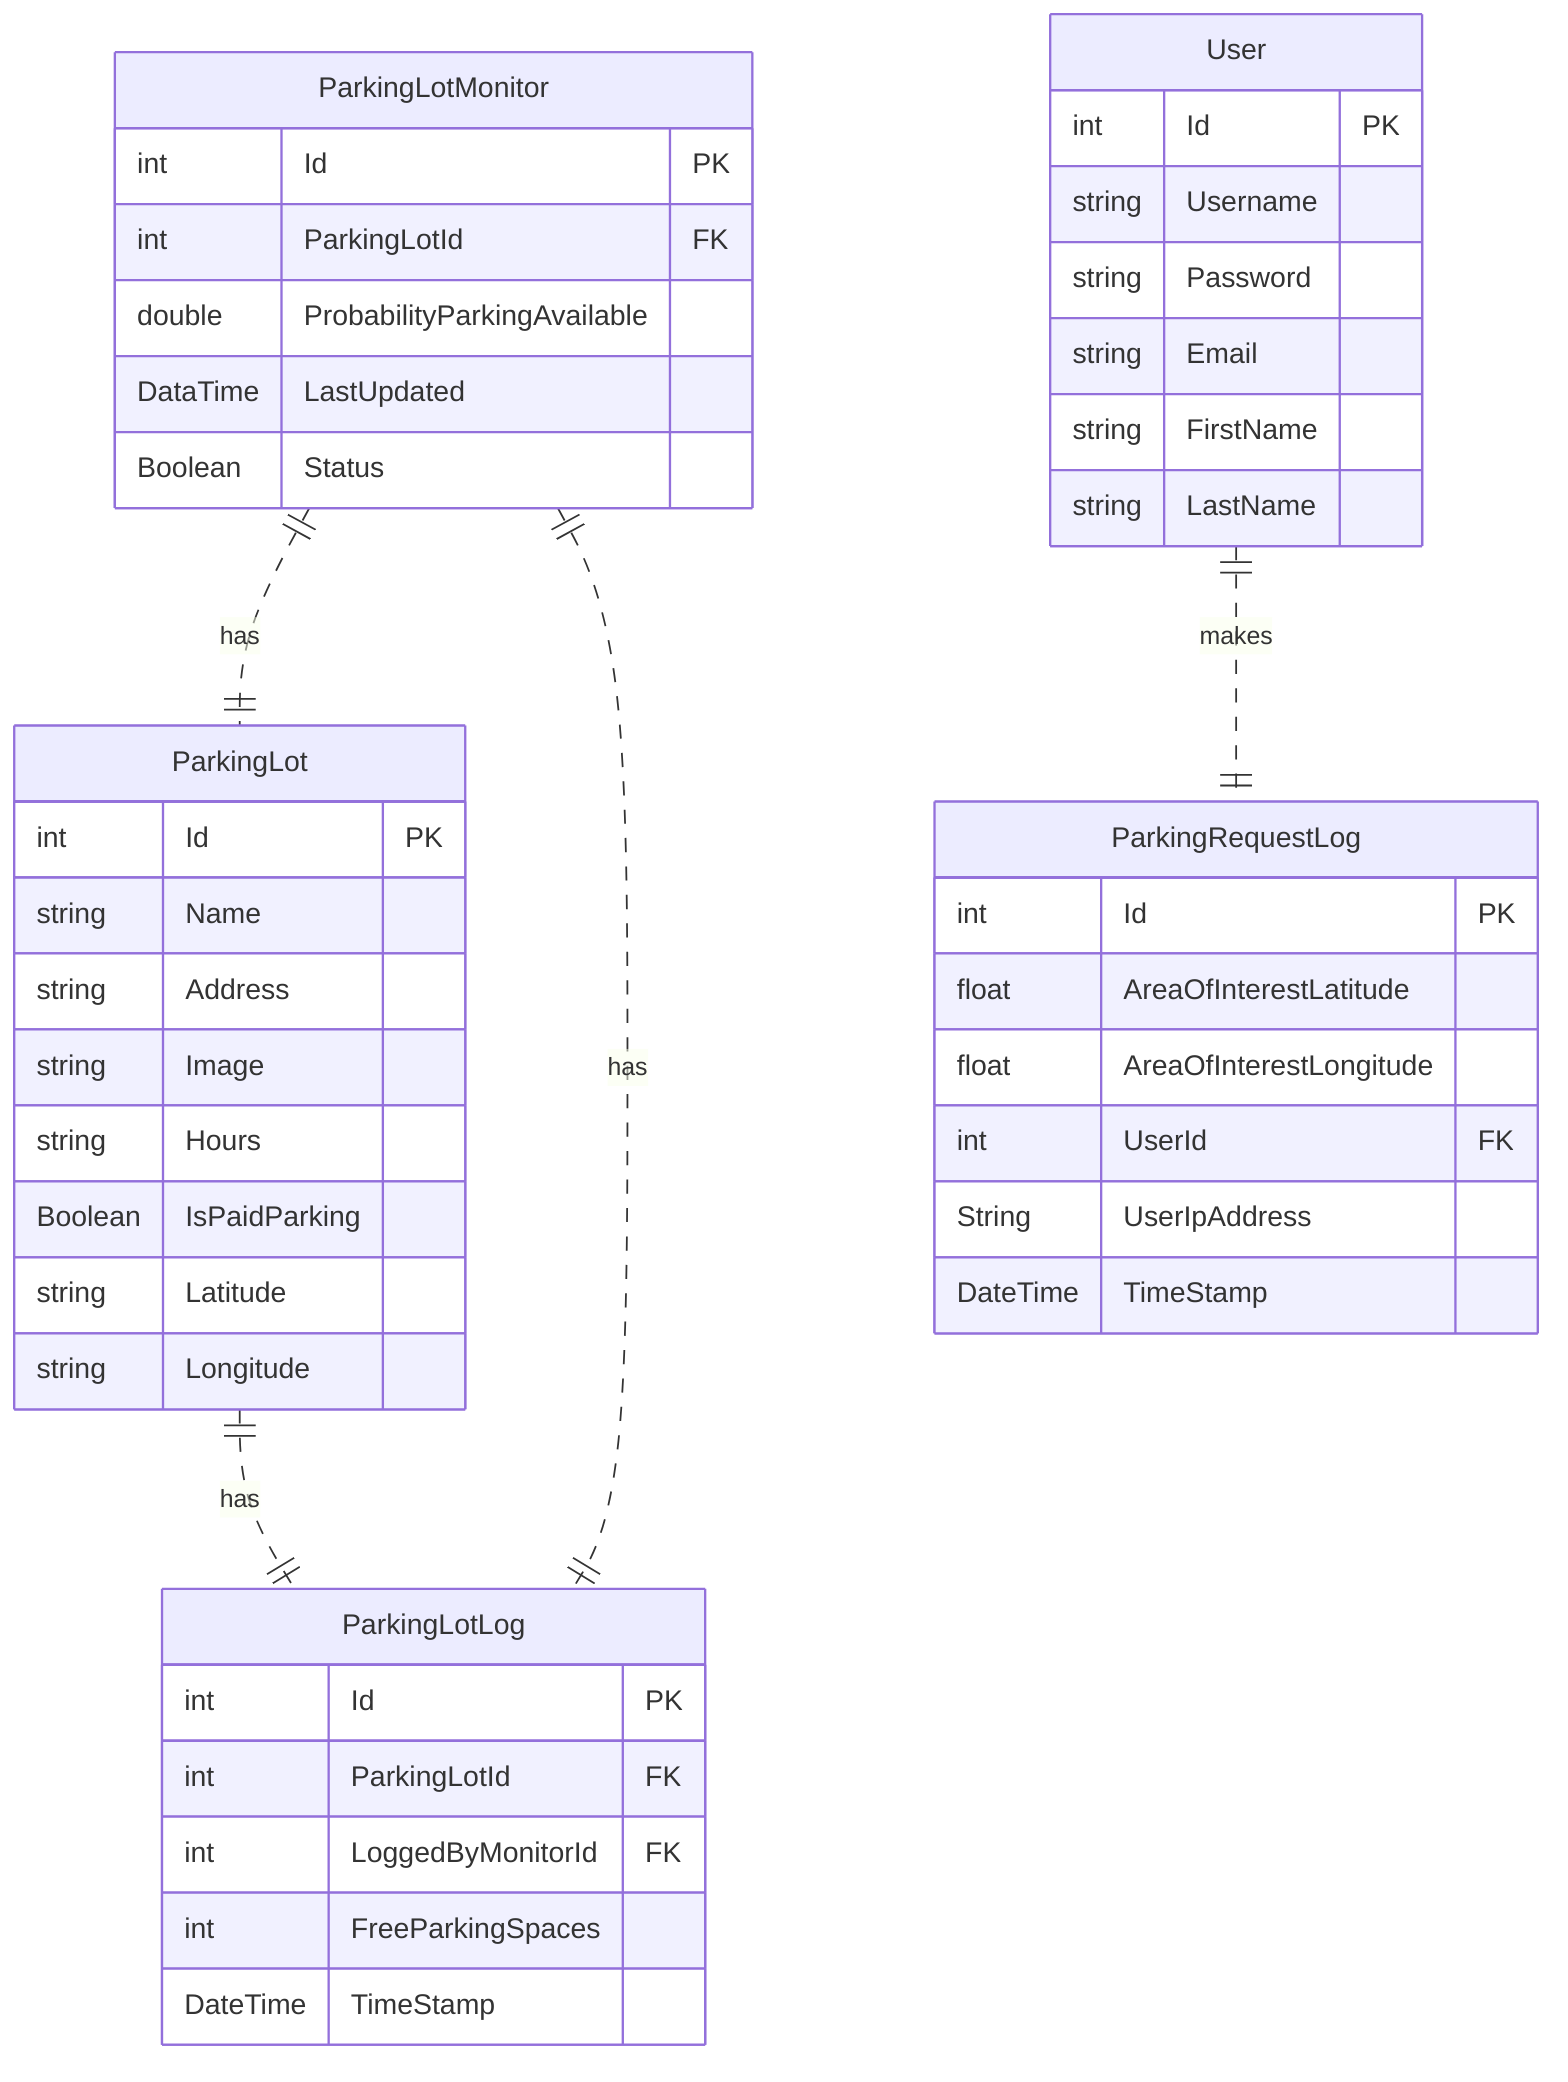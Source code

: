 erDiagram
    ParkingLotMonitor ||..|| ParkingLot : has
    ParkingLotMonitor ||..|| ParkingLotLog : has
    ParkingLot ||..|| ParkingLotLog : has
    User ||..|| ParkingRequestLog : makes
    User {
        int Id PK
        string Username
        string Password
        string Email
        string FirstName
        string LastName
    }
    ParkingLotMonitor {
        int Id PK
        int ParkingLotId FK
        double ProbabilityParkingAvailable
        DataTime LastUpdated
        Boolean Status
    }
    ParkingLot {
        int Id PK
        string Name
        string Address
        string Image
        string Hours
        Boolean IsPaidParking
        string Latitude
        string Longitude
    }
    ParkingLotLog {
        int Id PK
        int ParkingLotId FK
        int LoggedByMonitorId FK
        int FreeParkingSpaces
        DateTime TimeStamp
    }
    ParkingRequestLog {
        int Id PK
        float AreaOfInterestLatitude
        float AreaOfInterestLongitude
        int UserId FK
        String UserIpAddress
        DateTime TimeStamp
    }